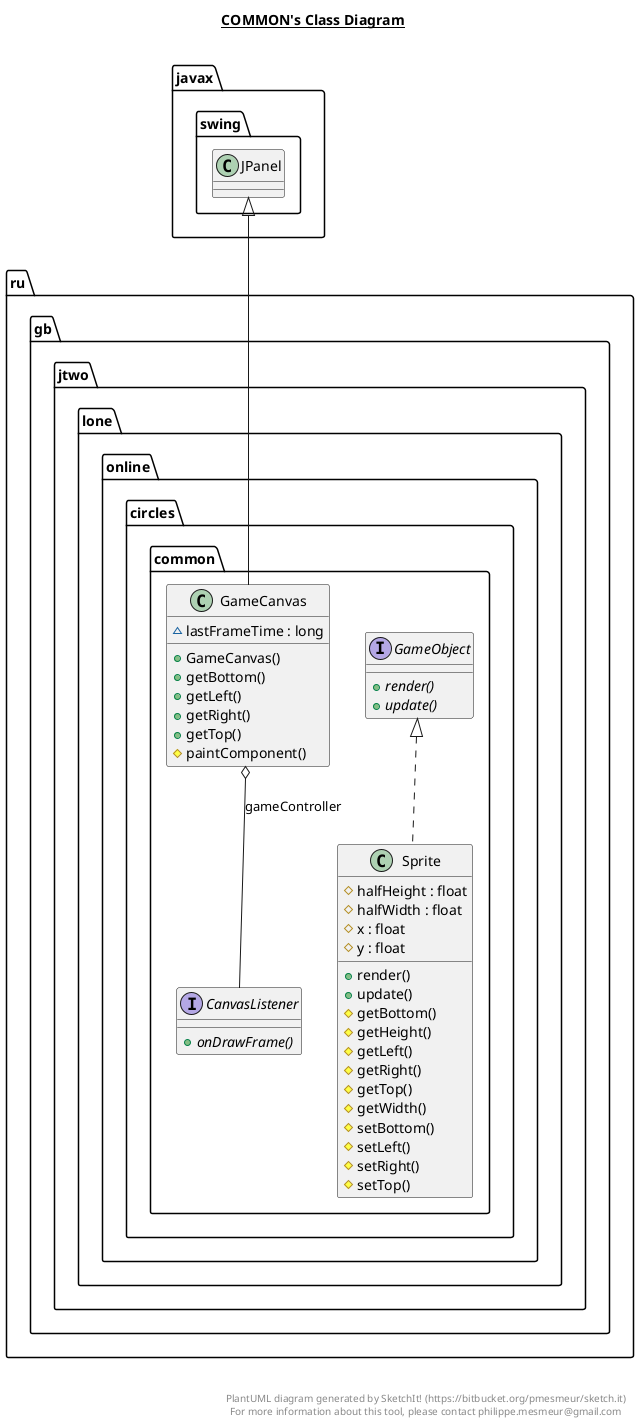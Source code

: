 @startuml

title __COMMON's Class Diagram__\n

  namespace ru.gb.jtwo.lone.online {
    namespace circles.common {
      interface ru.gb.jtwo.lone.online.circles.common.CanvasListener {
          {abstract} + onDrawFrame()
      }
    }
  }
  

  namespace ru.gb.jtwo.lone.online {
    namespace circles.common {
      class ru.gb.jtwo.lone.online.circles.common.GameCanvas {
          ~ lastFrameTime : long
          + GameCanvas()
          + getBottom()
          + getLeft()
          + getRight()
          + getTop()
          # paintComponent()
      }
    }
  }
  

  namespace ru.gb.jtwo.lone.online {
    namespace circles.common {
      interface ru.gb.jtwo.lone.online.circles.common.GameObject {
          {abstract} + render()
          {abstract} + update()
      }
    }
  }
  

  namespace ru.gb.jtwo.lone.online {
    namespace circles.common {
      class ru.gb.jtwo.lone.online.circles.common.Sprite {
          # halfHeight : float
          # halfWidth : float
          # x : float
          # y : float
          + render()
          + update()
          # getBottom()
          # getHeight()
          # getLeft()
          # getRight()
          # getTop()
          # getWidth()
          # setBottom()
          # setLeft()
          # setRight()
          # setTop()
      }
    }
  }
  

  ru.gb.jtwo.lone.online.circles.common.GameCanvas -up-|> javax.swing.JPanel
  ru.gb.jtwo.lone.online.circles.common.GameCanvas o-- ru.gb.jtwo.lone.online.circles.common.CanvasListener : gameController
  ru.gb.jtwo.lone.online.circles.common.Sprite .up.|> ru.gb.jtwo.lone.online.circles.common.GameObject


right footer


PlantUML diagram generated by SketchIt! (https://bitbucket.org/pmesmeur/sketch.it)
For more information about this tool, please contact philippe.mesmeur@gmail.com
endfooter

@enduml

